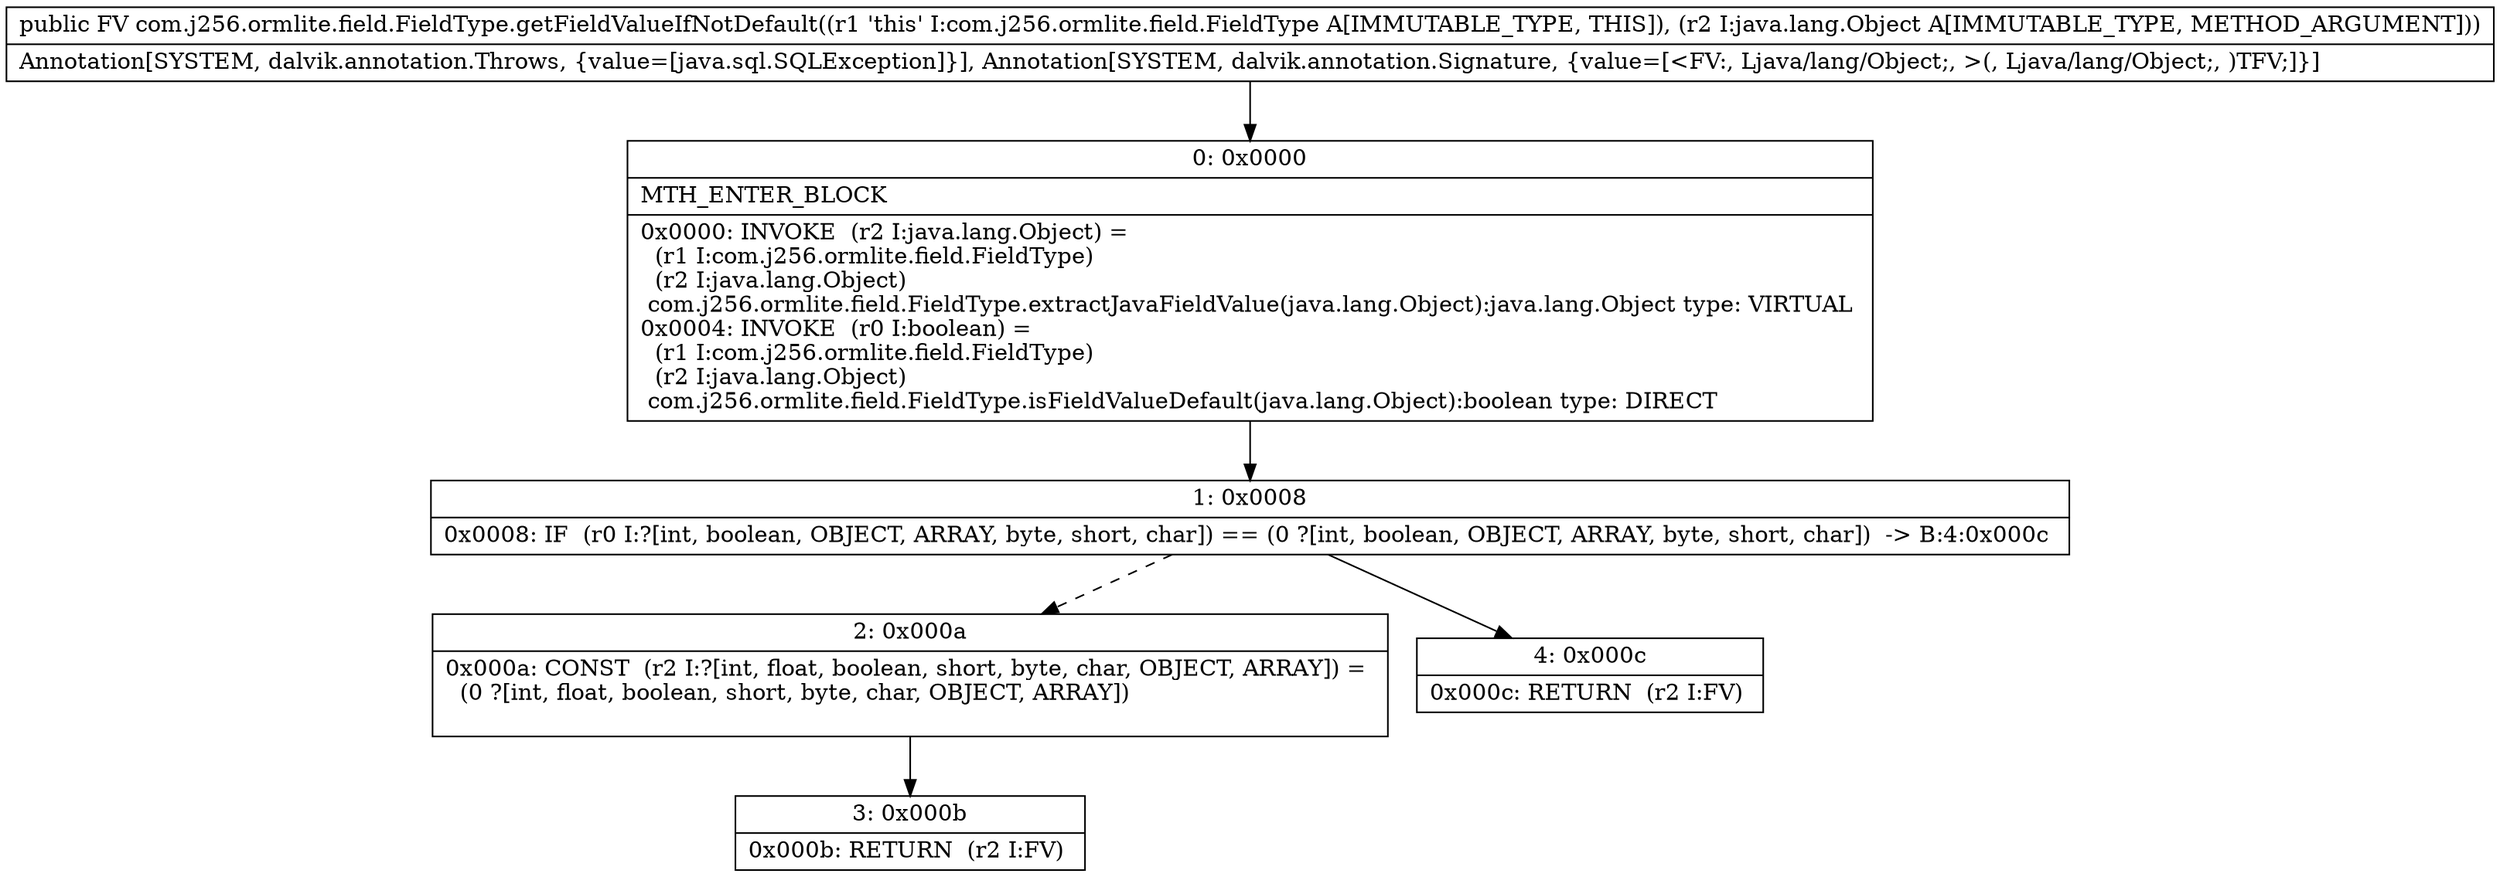 digraph "CFG forcom.j256.ormlite.field.FieldType.getFieldValueIfNotDefault(Ljava\/lang\/Object;)Ljava\/lang\/Object;" {
Node_0 [shape=record,label="{0\:\ 0x0000|MTH_ENTER_BLOCK\l|0x0000: INVOKE  (r2 I:java.lang.Object) = \l  (r1 I:com.j256.ormlite.field.FieldType)\l  (r2 I:java.lang.Object)\l com.j256.ormlite.field.FieldType.extractJavaFieldValue(java.lang.Object):java.lang.Object type: VIRTUAL \l0x0004: INVOKE  (r0 I:boolean) = \l  (r1 I:com.j256.ormlite.field.FieldType)\l  (r2 I:java.lang.Object)\l com.j256.ormlite.field.FieldType.isFieldValueDefault(java.lang.Object):boolean type: DIRECT \l}"];
Node_1 [shape=record,label="{1\:\ 0x0008|0x0008: IF  (r0 I:?[int, boolean, OBJECT, ARRAY, byte, short, char]) == (0 ?[int, boolean, OBJECT, ARRAY, byte, short, char])  \-\> B:4:0x000c \l}"];
Node_2 [shape=record,label="{2\:\ 0x000a|0x000a: CONST  (r2 I:?[int, float, boolean, short, byte, char, OBJECT, ARRAY]) = \l  (0 ?[int, float, boolean, short, byte, char, OBJECT, ARRAY])\l \l}"];
Node_3 [shape=record,label="{3\:\ 0x000b|0x000b: RETURN  (r2 I:FV) \l}"];
Node_4 [shape=record,label="{4\:\ 0x000c|0x000c: RETURN  (r2 I:FV) \l}"];
MethodNode[shape=record,label="{public FV com.j256.ormlite.field.FieldType.getFieldValueIfNotDefault((r1 'this' I:com.j256.ormlite.field.FieldType A[IMMUTABLE_TYPE, THIS]), (r2 I:java.lang.Object A[IMMUTABLE_TYPE, METHOD_ARGUMENT]))  | Annotation[SYSTEM, dalvik.annotation.Throws, \{value=[java.sql.SQLException]\}], Annotation[SYSTEM, dalvik.annotation.Signature, \{value=[\<FV:, Ljava\/lang\/Object;, \>(, Ljava\/lang\/Object;, )TFV;]\}]\l}"];
MethodNode -> Node_0;
Node_0 -> Node_1;
Node_1 -> Node_2[style=dashed];
Node_1 -> Node_4;
Node_2 -> Node_3;
}

